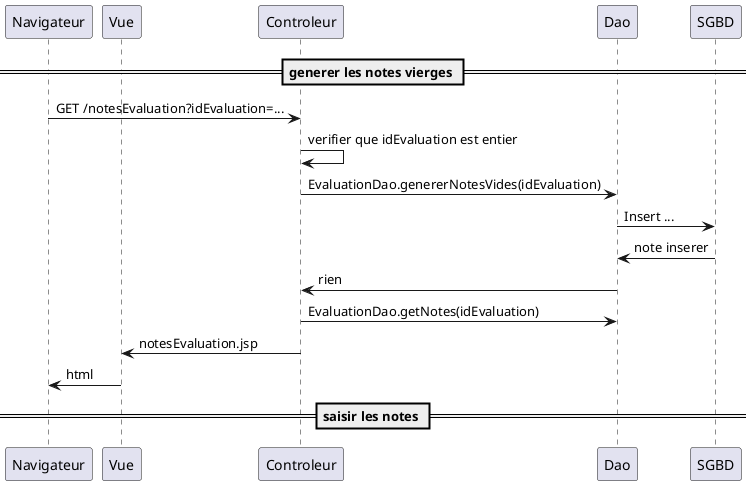 @startuml
' par défaut, les couches sont disposées dans l'ordre d'apparition
' nous utilison participant pour préciser qu'après Navigateur il y a Vue et non Controleur
participant Navigateur
participant Vue
== generer les notes vierges ==
Navigateur -> Controleur: GET /notesEvaluation?idEvaluation=...
Controleur -> Controleur: verifier que idEvaluation est entier
Controleur -> Dao: EvaluationDao.genererNotesVides(idEvaluation)
Dao -> SGBD: Insert ...
SGBD -> Dao: note inserer
Dao -> Controleur:rien
Controleur -> Dao : EvaluationDao.getNotes(idEvaluation)
Controleur -> Vue: notesEvaluation.jsp
Vue -> Navigateur: html
== saisir les notes ==
@enduml

/' (commentaire sur plusieurs lignes, comme en Java, avec ' qui remplace *)

    L intitulé et la date de passage de l evaluation
    La liste des étudiants ayant participer
    Un champ de saisi pour que le formateur insère une note

1ere étape
Créer le contrôleur et une vue minimale, et tester
Pour cela, créer une servlet NoteEvaluationSetvlet dans fr.siomassy2021.controller, avec
le chemin (utl) /noterEvaluation.
=> commit

2e étape
Mettre des les infos en dur dans le contrôleur,
et les afficher dans la JSP.
=> commit

3e étape
Appel de la Dao, qui construit la note pour chaque etudiant en dur
le idEtudiant et le idEvaluation sont aussi mis en dur à 1
=> commit

pour noter une eva il faut creer les notes
'/
